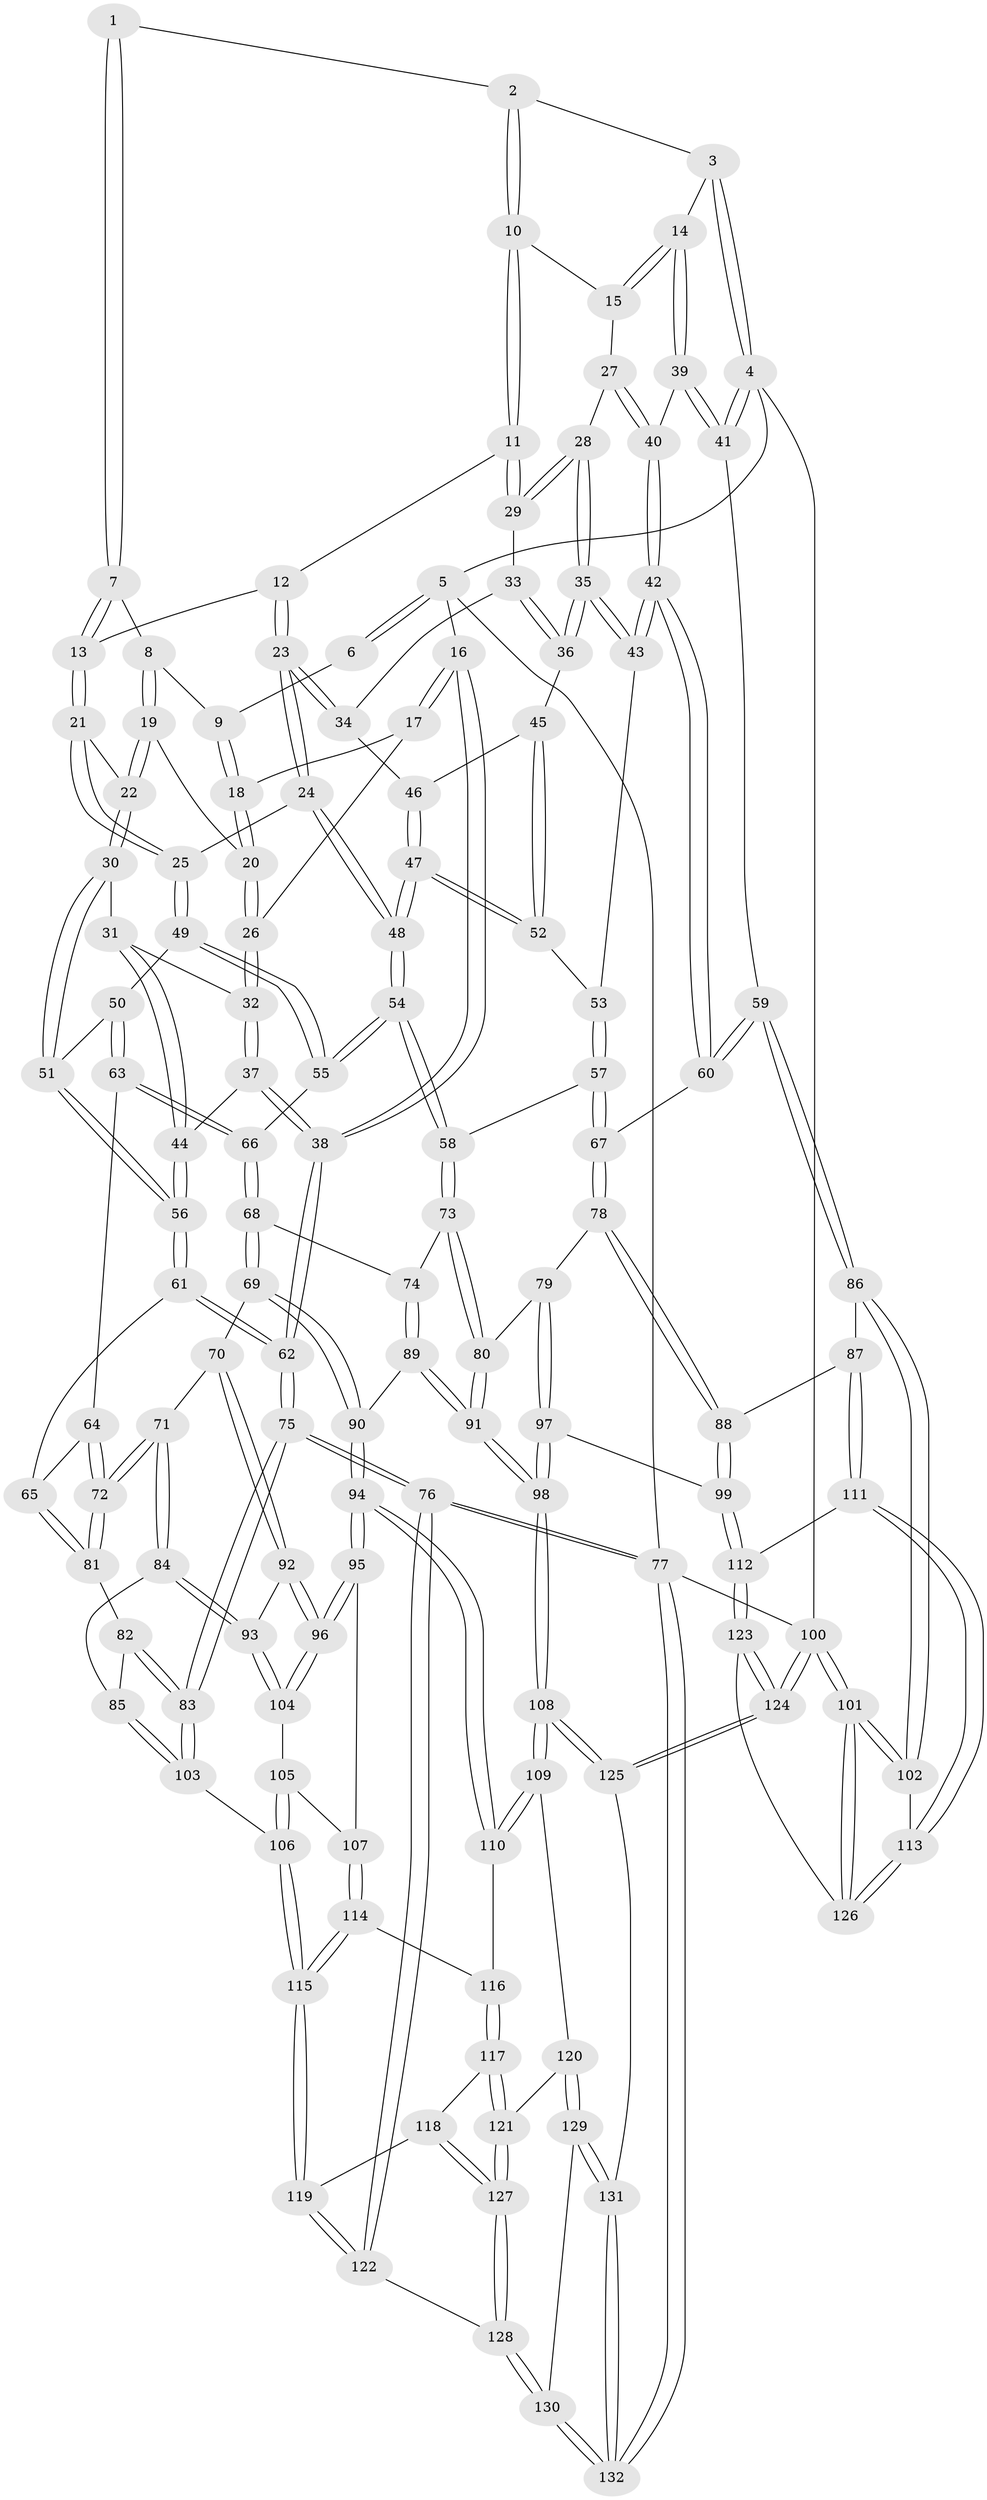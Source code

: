 // coarse degree distribution, {3: 0.05128205128205128, 4: 0.6025641025641025, 5: 0.2692307692307692, 7: 0.01282051282051282, 6: 0.0641025641025641}
// Generated by graph-tools (version 1.1) at 2025/52/02/27/25 19:52:42]
// undirected, 132 vertices, 327 edges
graph export_dot {
graph [start="1"]
  node [color=gray90,style=filled];
  1 [pos="+0.38679865628536847+0"];
  2 [pos="+0.6122823961311565+0"];
  3 [pos="+0.9226165791375269+0"];
  4 [pos="+1+0"];
  5 [pos="+0+0"];
  6 [pos="+0.20894845052163355+0"];
  7 [pos="+0.36857860614285054+0.00422810393588106"];
  8 [pos="+0.28603810987891176+0.042607767841261524"];
  9 [pos="+0.19889094355526113+0.018846564602695664"];
  10 [pos="+0.6223544977206739+0.02606086102412648"];
  11 [pos="+0.6113460071509935+0.051570449352379984"];
  12 [pos="+0.5048797657627545+0.08955603092157205"];
  13 [pos="+0.37796890512291886+0.04314615667675357"];
  14 [pos="+0.8556155040634743+0.11180402116107262"];
  15 [pos="+0.7716564201247167+0.09730038598758191"];
  16 [pos="+0+0"];
  17 [pos="+0.025316632817328218+0.04442017539649935"];
  18 [pos="+0.18450214637099296+0.06332475334398864"];
  19 [pos="+0.21847675259722+0.11125960581919041"];
  20 [pos="+0.2058698677847772+0.10547005639634711"];
  21 [pos="+0.3580829347278808+0.15296278448452796"];
  22 [pos="+0.28407226216112214+0.18256658745618662"];
  23 [pos="+0.45430507832304917+0.2015198307766201"];
  24 [pos="+0.44541001699713767+0.20485373075384036"];
  25 [pos="+0.4253075542428187+0.20191459705448087"];
  26 [pos="+0.12952445117911102+0.15966908808511523"];
  27 [pos="+0.6945046098292236+0.18390635832477017"];
  28 [pos="+0.6658554494757533+0.1864082025715918"];
  29 [pos="+0.6137132870113879+0.09738753576274943"];
  30 [pos="+0.26551353328899807+0.22013274207744907"];
  31 [pos="+0.13763528029881478+0.2002626896203934"];
  32 [pos="+0.12708954324442714+0.180544346546351"];
  33 [pos="+0.5784756714322403+0.14717623487904077"];
  34 [pos="+0.5155860793446038+0.2067584677389441"];
  35 [pos="+0.6511387812287655+0.2522288426375275"];
  36 [pos="+0.5952642029267301+0.24527470750159097"];
  37 [pos="+0+0.2142593766277061"];
  38 [pos="+0+0.18216550576860938"];
  39 [pos="+0.8939716482617253+0.18854199940097502"];
  40 [pos="+0.8187156613347695+0.2223691616750298"];
  41 [pos="+1+0.3068359138437424"];
  42 [pos="+0.697715995358213+0.34292066814648137"];
  43 [pos="+0.6760357767633779+0.306398824202389"];
  44 [pos="+0.12361049135225739+0.2812101262668072"];
  45 [pos="+0.5789926565785167+0.24752431385456294"];
  46 [pos="+0.5250398111655521+0.21689442413596"];
  47 [pos="+0.5261702662736685+0.29397360784189946"];
  48 [pos="+0.4848939601973985+0.33555323816734695"];
  49 [pos="+0.38525110659295503+0.2807390324155466"];
  50 [pos="+0.2819544748032311+0.29292806470082944"];
  51 [pos="+0.26174744367297686+0.26810409987701567"];
  52 [pos="+0.5618877668234368+0.2849819437257277"];
  53 [pos="+0.5685608219084185+0.2962319488679088"];
  54 [pos="+0.48000712887369973+0.37157156930734453"];
  55 [pos="+0.40019152420497195+0.32913669699764697"];
  56 [pos="+0.14041205624077063+0.3273765919118642"];
  57 [pos="+0.575580554533706+0.3845049826414943"];
  58 [pos="+0.4880509550600272+0.39359221600625444"];
  59 [pos="+1+0.3425853933567789"];
  60 [pos="+0.6957658198564721+0.3742229409688477"];
  61 [pos="+0.12661074681578757+0.36191929651379595"];
  62 [pos="+0+0.3020091950152298"];
  63 [pos="+0.3042506732706229+0.3666903462426824"];
  64 [pos="+0.29330353146777877+0.3697751269923806"];
  65 [pos="+0.13955764573047733+0.40119771134923177"];
  66 [pos="+0.3093262215131443+0.3720853399321659"];
  67 [pos="+0.6856147774844678+0.39762584194479855"];
  68 [pos="+0.3375335013559241+0.4558996829846558"];
  69 [pos="+0.32000433976790943+0.4766134522500111"];
  70 [pos="+0.2689959135614337+0.4953742673521962"];
  71 [pos="+0.18867692345000817+0.4689478540195527"];
  72 [pos="+0.18717406715623622+0.4668213311096665"];
  73 [pos="+0.4767278282107592+0.41642177359599925"];
  74 [pos="+0.44934365140538624+0.4522125213603029"];
  75 [pos="+0+0.5748192709413923"];
  76 [pos="+0+1"];
  77 [pos="+0+1"];
  78 [pos="+0.6976593383178362+0.4536635978096126"];
  79 [pos="+0.6508085186085679+0.494376314347926"];
  80 [pos="+0.6017889177592057+0.512648658649336"];
  81 [pos="+0.13975038420936917+0.4076368099087988"];
  82 [pos="+0.09452261769999333+0.4480958373472965"];
  83 [pos="+0+0.5762942454066174"];
  84 [pos="+0.13976594034423745+0.5796934552831329"];
  85 [pos="+0.09876981599061638+0.5708255574365345"];
  86 [pos="+1+0.4167918992005066"];
  87 [pos="+0.8517614515140002+0.5673908219736624"];
  88 [pos="+0.7205157935257357+0.4732627919502168"];
  89 [pos="+0.49167034361565204+0.5998688613851273"];
  90 [pos="+0.36405914694246355+0.5995466479737739"];
  91 [pos="+0.4933009865816284+0.6013581397041201"];
  92 [pos="+0.2615674844145585+0.5284097924990623"];
  93 [pos="+0.15787487718076199+0.6025112789919603"];
  94 [pos="+0.29683330003751074+0.6612444380495597"];
  95 [pos="+0.27395687546756536+0.6421053612534122"];
  96 [pos="+0.27153110178998413+0.6394888964402885"];
  97 [pos="+0.6243243826132122+0.7032269877330785"];
  98 [pos="+0.5417129956659956+0.720483692354968"];
  99 [pos="+0.6380904442058444+0.7036881277305712"];
  100 [pos="+1+1"];
  101 [pos="+1+1"];
  102 [pos="+1+0.5184572474732236"];
  103 [pos="+0+0.6036526344567003"];
  104 [pos="+0.15850186196907118+0.6038842329685591"];
  105 [pos="+0.14297959663663135+0.6588693879258841"];
  106 [pos="+0.014653439712029431+0.6846778619922029"];
  107 [pos="+0.15630770992326465+0.6972353982004236"];
  108 [pos="+0.4911204513725432+0.8032760289486954"];
  109 [pos="+0.3620213803422749+0.7764319588407567"];
  110 [pos="+0.3003580923781348+0.689568853389734"];
  111 [pos="+0.827611739613157+0.6550539749475139"];
  112 [pos="+0.7024999082332956+0.7110521644872845"];
  113 [pos="+0.8901293345813892+0.7445966572004155"];
  114 [pos="+0.1580538681664823+0.7097641049606855"];
  115 [pos="+0.07709974604905998+0.760836120489597"];
  116 [pos="+0.19534307697777795+0.7393845283689935"];
  117 [pos="+0.19479349003508178+0.7605432687605059"];
  118 [pos="+0.09436868154308732+0.7904695184513082"];
  119 [pos="+0.07834554427609873+0.7735917428979178"];
  120 [pos="+0.2754548125518893+0.8426915814285657"];
  121 [pos="+0.20847868425050842+0.8212109597631941"];
  122 [pos="+0+0.8876296975293669"];
  123 [pos="+0.7309428223524057+0.8444237534875007"];
  124 [pos="+0.736812239123472+1"];
  125 [pos="+0.5526395494491532+1"];
  126 [pos="+0.9015503925998473+0.7610886929858237"];
  127 [pos="+0.13608621395434936+0.8594194570805754"];
  128 [pos="+0.13131116287738068+0.8733445639120797"];
  129 [pos="+0.2739449831948833+0.8855927987395255"];
  130 [pos="+0.16318822149981144+1"];
  131 [pos="+0.5196533535390394+1"];
  132 [pos="+0.12954910293961314+1"];
  1 -- 2;
  1 -- 7;
  1 -- 7;
  2 -- 3;
  2 -- 10;
  2 -- 10;
  3 -- 4;
  3 -- 4;
  3 -- 14;
  4 -- 5;
  4 -- 41;
  4 -- 41;
  4 -- 100;
  5 -- 6;
  5 -- 6;
  5 -- 16;
  5 -- 77;
  6 -- 9;
  7 -- 8;
  7 -- 13;
  7 -- 13;
  8 -- 9;
  8 -- 19;
  8 -- 19;
  9 -- 18;
  9 -- 18;
  10 -- 11;
  10 -- 11;
  10 -- 15;
  11 -- 12;
  11 -- 29;
  11 -- 29;
  12 -- 13;
  12 -- 23;
  12 -- 23;
  13 -- 21;
  13 -- 21;
  14 -- 15;
  14 -- 15;
  14 -- 39;
  14 -- 39;
  15 -- 27;
  16 -- 17;
  16 -- 17;
  16 -- 38;
  16 -- 38;
  17 -- 18;
  17 -- 26;
  18 -- 20;
  18 -- 20;
  19 -- 20;
  19 -- 22;
  19 -- 22;
  20 -- 26;
  20 -- 26;
  21 -- 22;
  21 -- 25;
  21 -- 25;
  22 -- 30;
  22 -- 30;
  23 -- 24;
  23 -- 24;
  23 -- 34;
  23 -- 34;
  24 -- 25;
  24 -- 48;
  24 -- 48;
  25 -- 49;
  25 -- 49;
  26 -- 32;
  26 -- 32;
  27 -- 28;
  27 -- 40;
  27 -- 40;
  28 -- 29;
  28 -- 29;
  28 -- 35;
  28 -- 35;
  29 -- 33;
  30 -- 31;
  30 -- 51;
  30 -- 51;
  31 -- 32;
  31 -- 44;
  31 -- 44;
  32 -- 37;
  32 -- 37;
  33 -- 34;
  33 -- 36;
  33 -- 36;
  34 -- 46;
  35 -- 36;
  35 -- 36;
  35 -- 43;
  35 -- 43;
  36 -- 45;
  37 -- 38;
  37 -- 38;
  37 -- 44;
  38 -- 62;
  38 -- 62;
  39 -- 40;
  39 -- 41;
  39 -- 41;
  40 -- 42;
  40 -- 42;
  41 -- 59;
  42 -- 43;
  42 -- 43;
  42 -- 60;
  42 -- 60;
  43 -- 53;
  44 -- 56;
  44 -- 56;
  45 -- 46;
  45 -- 52;
  45 -- 52;
  46 -- 47;
  46 -- 47;
  47 -- 48;
  47 -- 48;
  47 -- 52;
  47 -- 52;
  48 -- 54;
  48 -- 54;
  49 -- 50;
  49 -- 55;
  49 -- 55;
  50 -- 51;
  50 -- 63;
  50 -- 63;
  51 -- 56;
  51 -- 56;
  52 -- 53;
  53 -- 57;
  53 -- 57;
  54 -- 55;
  54 -- 55;
  54 -- 58;
  54 -- 58;
  55 -- 66;
  56 -- 61;
  56 -- 61;
  57 -- 58;
  57 -- 67;
  57 -- 67;
  58 -- 73;
  58 -- 73;
  59 -- 60;
  59 -- 60;
  59 -- 86;
  59 -- 86;
  60 -- 67;
  61 -- 62;
  61 -- 62;
  61 -- 65;
  62 -- 75;
  62 -- 75;
  63 -- 64;
  63 -- 66;
  63 -- 66;
  64 -- 65;
  64 -- 72;
  64 -- 72;
  65 -- 81;
  65 -- 81;
  66 -- 68;
  66 -- 68;
  67 -- 78;
  67 -- 78;
  68 -- 69;
  68 -- 69;
  68 -- 74;
  69 -- 70;
  69 -- 90;
  69 -- 90;
  70 -- 71;
  70 -- 92;
  70 -- 92;
  71 -- 72;
  71 -- 72;
  71 -- 84;
  71 -- 84;
  72 -- 81;
  72 -- 81;
  73 -- 74;
  73 -- 80;
  73 -- 80;
  74 -- 89;
  74 -- 89;
  75 -- 76;
  75 -- 76;
  75 -- 83;
  75 -- 83;
  76 -- 77;
  76 -- 77;
  76 -- 122;
  76 -- 122;
  77 -- 132;
  77 -- 132;
  77 -- 100;
  78 -- 79;
  78 -- 88;
  78 -- 88;
  79 -- 80;
  79 -- 97;
  79 -- 97;
  80 -- 91;
  80 -- 91;
  81 -- 82;
  82 -- 83;
  82 -- 83;
  82 -- 85;
  83 -- 103;
  83 -- 103;
  84 -- 85;
  84 -- 93;
  84 -- 93;
  85 -- 103;
  85 -- 103;
  86 -- 87;
  86 -- 102;
  86 -- 102;
  87 -- 88;
  87 -- 111;
  87 -- 111;
  88 -- 99;
  88 -- 99;
  89 -- 90;
  89 -- 91;
  89 -- 91;
  90 -- 94;
  90 -- 94;
  91 -- 98;
  91 -- 98;
  92 -- 93;
  92 -- 96;
  92 -- 96;
  93 -- 104;
  93 -- 104;
  94 -- 95;
  94 -- 95;
  94 -- 110;
  94 -- 110;
  95 -- 96;
  95 -- 96;
  95 -- 107;
  96 -- 104;
  96 -- 104;
  97 -- 98;
  97 -- 98;
  97 -- 99;
  98 -- 108;
  98 -- 108;
  99 -- 112;
  99 -- 112;
  100 -- 101;
  100 -- 101;
  100 -- 124;
  100 -- 124;
  101 -- 102;
  101 -- 102;
  101 -- 126;
  101 -- 126;
  102 -- 113;
  103 -- 106;
  104 -- 105;
  105 -- 106;
  105 -- 106;
  105 -- 107;
  106 -- 115;
  106 -- 115;
  107 -- 114;
  107 -- 114;
  108 -- 109;
  108 -- 109;
  108 -- 125;
  108 -- 125;
  109 -- 110;
  109 -- 110;
  109 -- 120;
  110 -- 116;
  111 -- 112;
  111 -- 113;
  111 -- 113;
  112 -- 123;
  112 -- 123;
  113 -- 126;
  113 -- 126;
  114 -- 115;
  114 -- 115;
  114 -- 116;
  115 -- 119;
  115 -- 119;
  116 -- 117;
  116 -- 117;
  117 -- 118;
  117 -- 121;
  117 -- 121;
  118 -- 119;
  118 -- 127;
  118 -- 127;
  119 -- 122;
  119 -- 122;
  120 -- 121;
  120 -- 129;
  120 -- 129;
  121 -- 127;
  121 -- 127;
  122 -- 128;
  123 -- 124;
  123 -- 124;
  123 -- 126;
  124 -- 125;
  124 -- 125;
  125 -- 131;
  127 -- 128;
  127 -- 128;
  128 -- 130;
  128 -- 130;
  129 -- 130;
  129 -- 131;
  129 -- 131;
  130 -- 132;
  130 -- 132;
  131 -- 132;
  131 -- 132;
}

